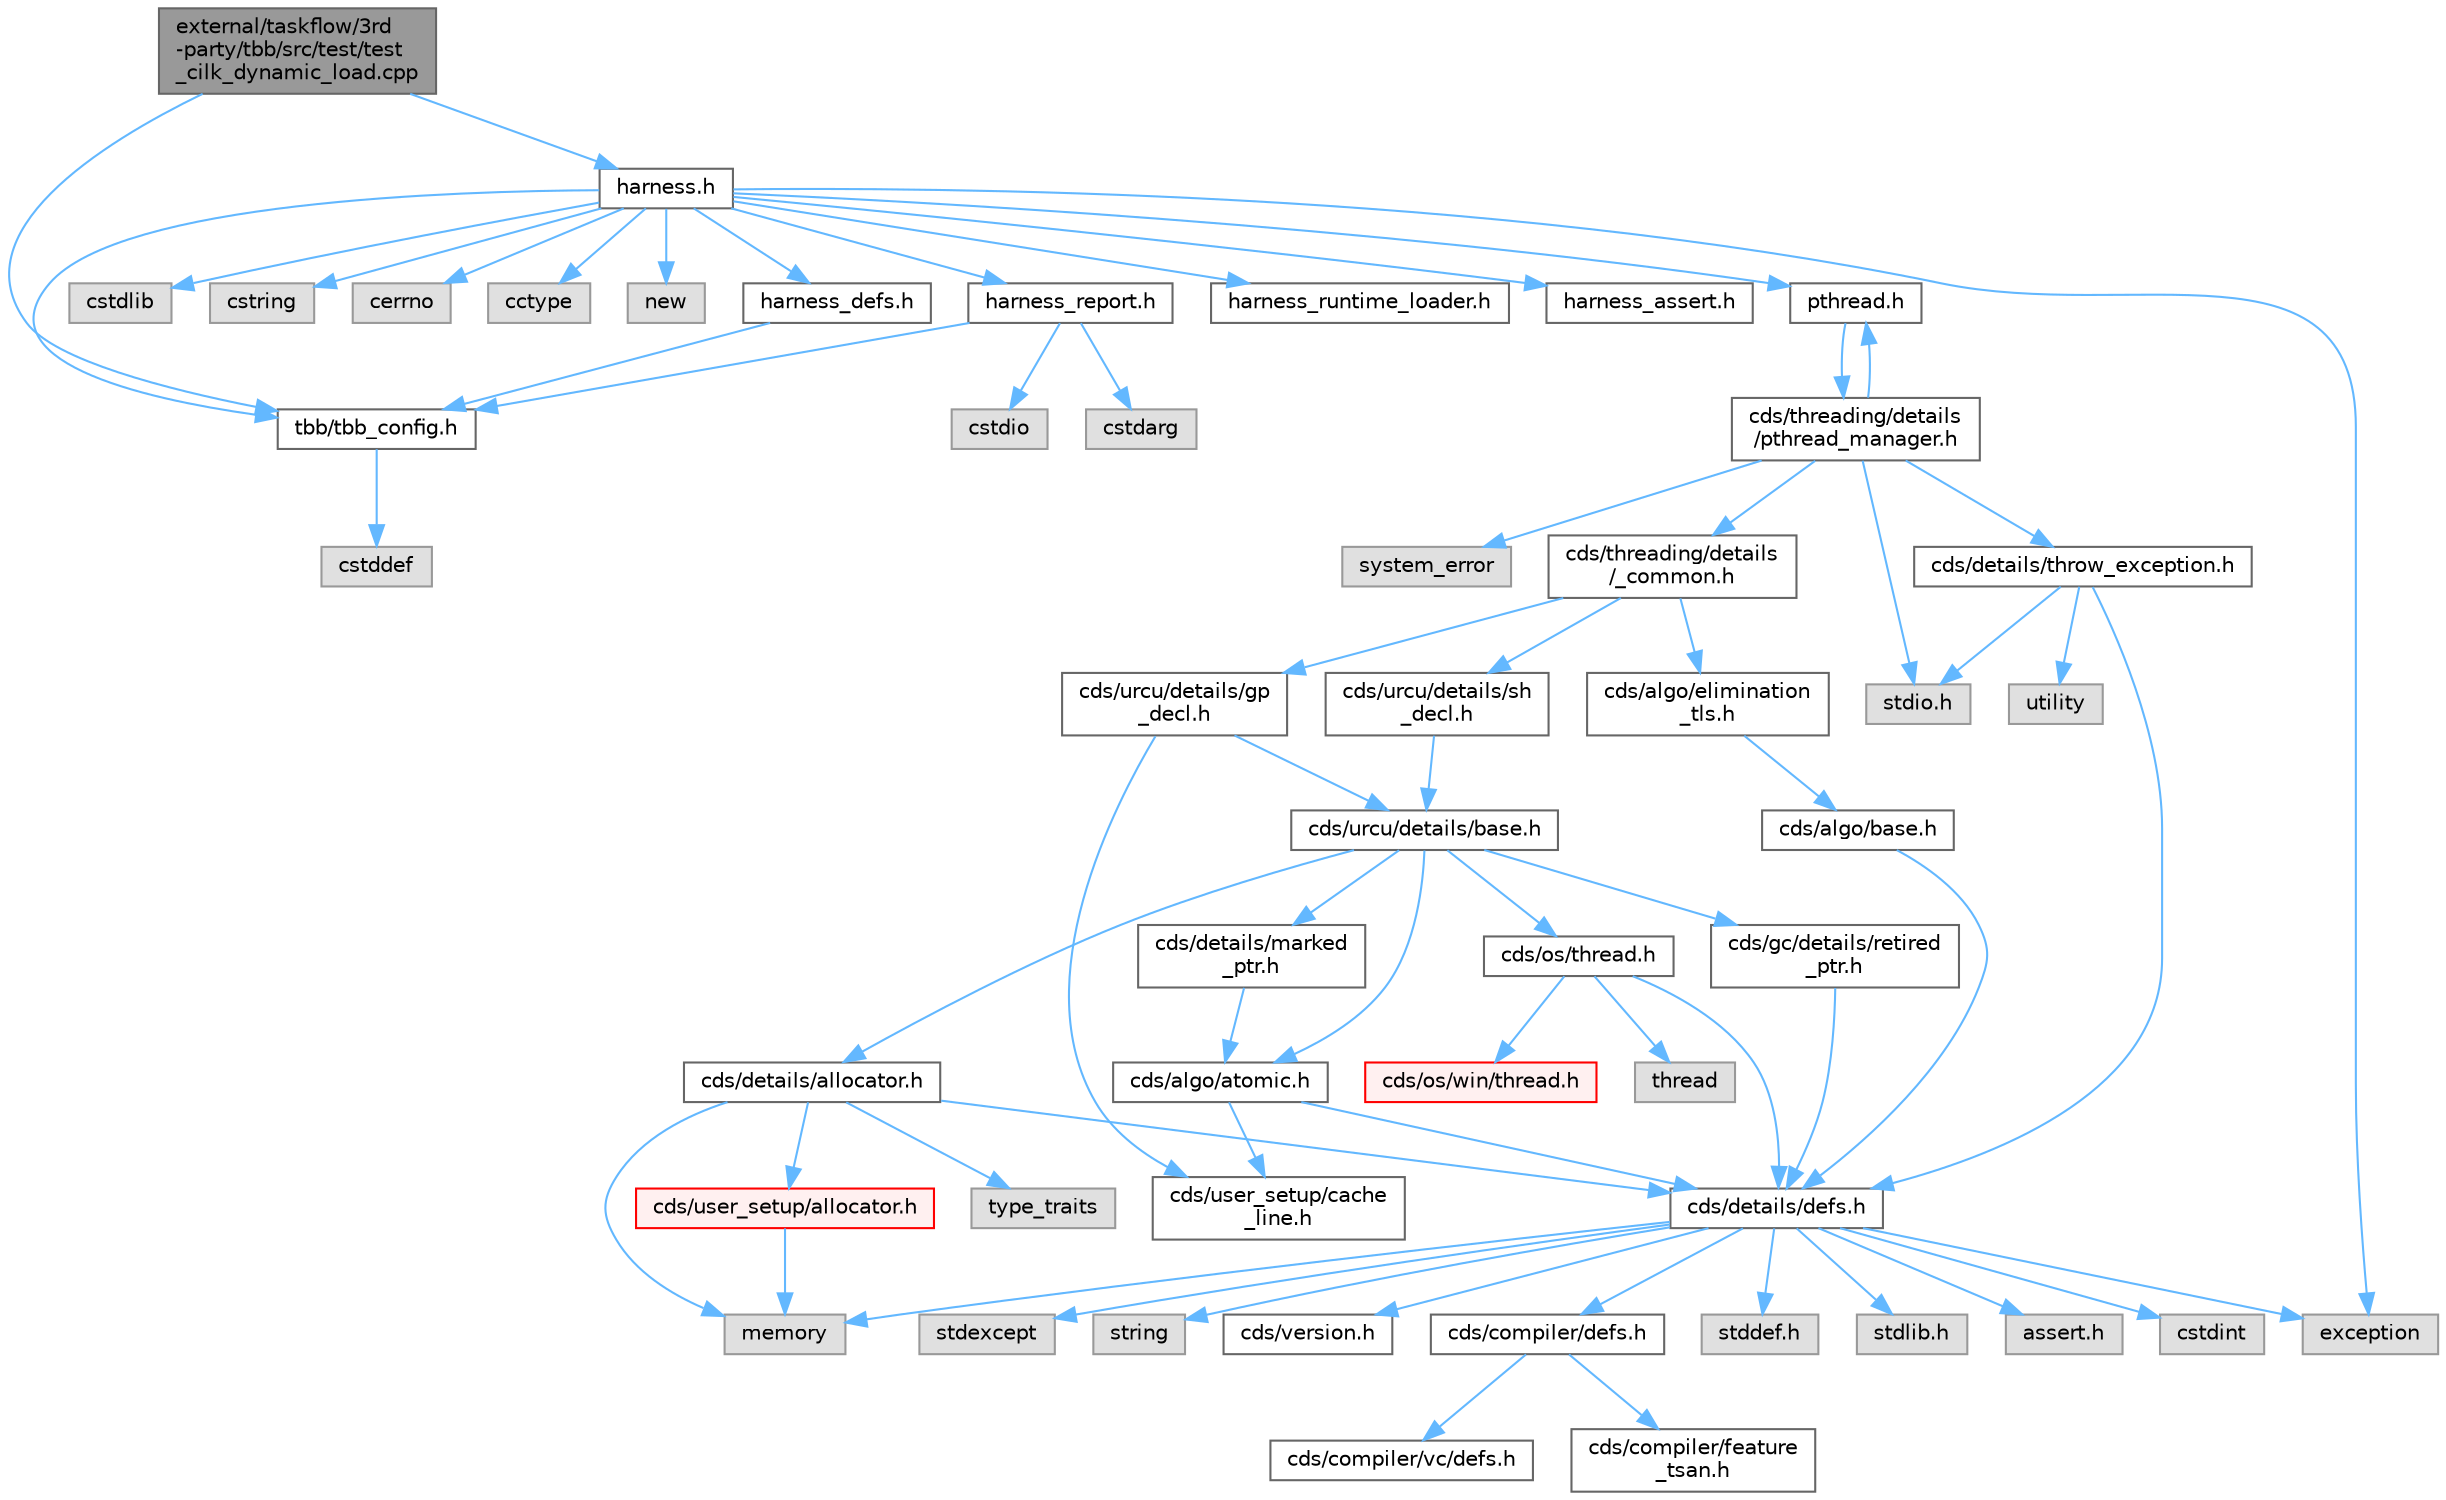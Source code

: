digraph "external/taskflow/3rd-party/tbb/src/test/test_cilk_dynamic_load.cpp"
{
 // LATEX_PDF_SIZE
  bgcolor="transparent";
  edge [fontname=Helvetica,fontsize=10,labelfontname=Helvetica,labelfontsize=10];
  node [fontname=Helvetica,fontsize=10,shape=box,height=0.2,width=0.4];
  Node1 [id="Node000001",label="external/taskflow/3rd\l-party/tbb/src/test/test\l_cilk_dynamic_load.cpp",height=0.2,width=0.4,color="gray40", fillcolor="grey60", style="filled", fontcolor="black",tooltip=" "];
  Node1 -> Node2 [id="edge1_Node000001_Node000002",color="steelblue1",style="solid",tooltip=" "];
  Node2 [id="Node000002",label="tbb/tbb_config.h",height=0.2,width=0.4,color="grey40", fillcolor="white", style="filled",URL="$tbb__config_8h.html",tooltip=" "];
  Node2 -> Node3 [id="edge2_Node000002_Node000003",color="steelblue1",style="solid",tooltip=" "];
  Node3 [id="Node000003",label="cstddef",height=0.2,width=0.4,color="grey60", fillcolor="#E0E0E0", style="filled",tooltip=" "];
  Node1 -> Node4 [id="edge3_Node000001_Node000004",color="steelblue1",style="solid",tooltip=" "];
  Node4 [id="Node000004",label="harness.h",height=0.2,width=0.4,color="grey40", fillcolor="white", style="filled",URL="$harness_8h.html",tooltip=" "];
  Node4 -> Node2 [id="edge4_Node000004_Node000002",color="steelblue1",style="solid",tooltip=" "];
  Node4 -> Node5 [id="edge5_Node000004_Node000005",color="steelblue1",style="solid",tooltip=" "];
  Node5 [id="Node000005",label="harness_defs.h",height=0.2,width=0.4,color="grey40", fillcolor="white", style="filled",URL="$harness__defs_8h.html",tooltip=" "];
  Node5 -> Node2 [id="edge6_Node000005_Node000002",color="steelblue1",style="solid",tooltip=" "];
  Node4 -> Node6 [id="edge7_Node000004_Node000006",color="steelblue1",style="solid",tooltip=" "];
  Node6 [id="Node000006",label="cstdlib",height=0.2,width=0.4,color="grey60", fillcolor="#E0E0E0", style="filled",tooltip=" "];
  Node4 -> Node7 [id="edge8_Node000004_Node000007",color="steelblue1",style="solid",tooltip=" "];
  Node7 [id="Node000007",label="cstring",height=0.2,width=0.4,color="grey60", fillcolor="#E0E0E0", style="filled",tooltip=" "];
  Node4 -> Node8 [id="edge9_Node000004_Node000008",color="steelblue1",style="solid",tooltip=" "];
  Node8 [id="Node000008",label="cerrno",height=0.2,width=0.4,color="grey60", fillcolor="#E0E0E0", style="filled",tooltip=" "];
  Node4 -> Node9 [id="edge10_Node000004_Node000009",color="steelblue1",style="solid",tooltip=" "];
  Node9 [id="Node000009",label="cctype",height=0.2,width=0.4,color="grey60", fillcolor="#E0E0E0", style="filled",tooltip=" "];
  Node4 -> Node10 [id="edge11_Node000004_Node000010",color="steelblue1",style="solid",tooltip=" "];
  Node10 [id="Node000010",label="new",height=0.2,width=0.4,color="grey60", fillcolor="#E0E0E0", style="filled",tooltip=" "];
  Node4 -> Node11 [id="edge12_Node000004_Node000011",color="steelblue1",style="solid",tooltip=" "];
  Node11 [id="Node000011",label="pthread.h",height=0.2,width=0.4,color="grey40", fillcolor="white", style="filled",URL="$pthread_8h.html",tooltip=" "];
  Node11 -> Node12 [id="edge13_Node000011_Node000012",color="steelblue1",style="solid",tooltip=" "];
  Node12 [id="Node000012",label="cds/threading/details\l/pthread_manager.h",height=0.2,width=0.4,color="grey40", fillcolor="white", style="filled",URL="$pthread__manager_8h.html",tooltip=" "];
  Node12 -> Node13 [id="edge14_Node000012_Node000013",color="steelblue1",style="solid",tooltip=" "];
  Node13 [id="Node000013",label="system_error",height=0.2,width=0.4,color="grey60", fillcolor="#E0E0E0", style="filled",tooltip=" "];
  Node12 -> Node14 [id="edge15_Node000012_Node000014",color="steelblue1",style="solid",tooltip=" "];
  Node14 [id="Node000014",label="stdio.h",height=0.2,width=0.4,color="grey60", fillcolor="#E0E0E0", style="filled",tooltip=" "];
  Node12 -> Node11 [id="edge16_Node000012_Node000011",color="steelblue1",style="solid",tooltip=" "];
  Node12 -> Node15 [id="edge17_Node000012_Node000015",color="steelblue1",style="solid",tooltip=" "];
  Node15 [id="Node000015",label="cds/threading/details\l/_common.h",height=0.2,width=0.4,color="grey40", fillcolor="white", style="filled",URL="$__common_8h.html",tooltip=" "];
  Node15 -> Node16 [id="edge18_Node000015_Node000016",color="steelblue1",style="solid",tooltip=" "];
  Node16 [id="Node000016",label="cds/urcu/details/gp\l_decl.h",height=0.2,width=0.4,color="grey40", fillcolor="white", style="filled",URL="$gp__decl_8h.html",tooltip=" "];
  Node16 -> Node17 [id="edge19_Node000016_Node000017",color="steelblue1",style="solid",tooltip=" "];
  Node17 [id="Node000017",label="cds/urcu/details/base.h",height=0.2,width=0.4,color="grey40", fillcolor="white", style="filled",URL="$external_2libcds_2cds_2urcu_2details_2base_8h.html",tooltip=" "];
  Node17 -> Node18 [id="edge20_Node000017_Node000018",color="steelblue1",style="solid",tooltip=" "];
  Node18 [id="Node000018",label="cds/algo/atomic.h",height=0.2,width=0.4,color="grey40", fillcolor="white", style="filled",URL="$external_2libcds_2cds_2algo_2atomic_8h.html",tooltip=" "];
  Node18 -> Node19 [id="edge21_Node000018_Node000019",color="steelblue1",style="solid",tooltip=" "];
  Node19 [id="Node000019",label="cds/details/defs.h",height=0.2,width=0.4,color="grey40", fillcolor="white", style="filled",URL="$details_2defs_8h.html",tooltip=" "];
  Node19 -> Node20 [id="edge22_Node000019_Node000020",color="steelblue1",style="solid",tooltip=" "];
  Node20 [id="Node000020",label="stddef.h",height=0.2,width=0.4,color="grey60", fillcolor="#E0E0E0", style="filled",tooltip=" "];
  Node19 -> Node21 [id="edge23_Node000019_Node000021",color="steelblue1",style="solid",tooltip=" "];
  Node21 [id="Node000021",label="stdlib.h",height=0.2,width=0.4,color="grey60", fillcolor="#E0E0E0", style="filled",tooltip=" "];
  Node19 -> Node22 [id="edge24_Node000019_Node000022",color="steelblue1",style="solid",tooltip=" "];
  Node22 [id="Node000022",label="assert.h",height=0.2,width=0.4,color="grey60", fillcolor="#E0E0E0", style="filled",tooltip=" "];
  Node19 -> Node23 [id="edge25_Node000019_Node000023",color="steelblue1",style="solid",tooltip=" "];
  Node23 [id="Node000023",label="cstdint",height=0.2,width=0.4,color="grey60", fillcolor="#E0E0E0", style="filled",tooltip=" "];
  Node19 -> Node24 [id="edge26_Node000019_Node000024",color="steelblue1",style="solid",tooltip=" "];
  Node24 [id="Node000024",label="exception",height=0.2,width=0.4,color="grey60", fillcolor="#E0E0E0", style="filled",tooltip=" "];
  Node19 -> Node25 [id="edge27_Node000019_Node000025",color="steelblue1",style="solid",tooltip=" "];
  Node25 [id="Node000025",label="stdexcept",height=0.2,width=0.4,color="grey60", fillcolor="#E0E0E0", style="filled",tooltip=" "];
  Node19 -> Node26 [id="edge28_Node000019_Node000026",color="steelblue1",style="solid",tooltip=" "];
  Node26 [id="Node000026",label="string",height=0.2,width=0.4,color="grey60", fillcolor="#E0E0E0", style="filled",tooltip=" "];
  Node19 -> Node27 [id="edge29_Node000019_Node000027",color="steelblue1",style="solid",tooltip=" "];
  Node27 [id="Node000027",label="memory",height=0.2,width=0.4,color="grey60", fillcolor="#E0E0E0", style="filled",tooltip=" "];
  Node19 -> Node28 [id="edge30_Node000019_Node000028",color="steelblue1",style="solid",tooltip=" "];
  Node28 [id="Node000028",label="cds/version.h",height=0.2,width=0.4,color="grey40", fillcolor="white", style="filled",URL="$external_2libcds_2cds_2version_8h.html",tooltip=" "];
  Node19 -> Node29 [id="edge31_Node000019_Node000029",color="steelblue1",style="solid",tooltip=" "];
  Node29 [id="Node000029",label="cds/compiler/defs.h",height=0.2,width=0.4,color="grey40", fillcolor="white", style="filled",URL="$compiler_2defs_8h.html",tooltip=" "];
  Node29 -> Node30 [id="edge32_Node000029_Node000030",color="steelblue1",style="solid",tooltip=" "];
  Node30 [id="Node000030",label="cds/compiler/vc/defs.h",height=0.2,width=0.4,color="grey40", fillcolor="white", style="filled",URL="$compiler_2vc_2defs_8h.html",tooltip=" "];
  Node29 -> Node31 [id="edge33_Node000029_Node000031",color="steelblue1",style="solid",tooltip=" "];
  Node31 [id="Node000031",label="cds/compiler/feature\l_tsan.h",height=0.2,width=0.4,color="grey40", fillcolor="white", style="filled",URL="$feature__tsan_8h.html",tooltip=" "];
  Node18 -> Node32 [id="edge34_Node000018_Node000032",color="steelblue1",style="solid",tooltip=" "];
  Node32 [id="Node000032",label="cds/user_setup/cache\l_line.h",height=0.2,width=0.4,color="grey40", fillcolor="white", style="filled",URL="$cache__line_8h.html",tooltip="Cache-line size definition"];
  Node17 -> Node33 [id="edge35_Node000017_Node000033",color="steelblue1",style="solid",tooltip=" "];
  Node33 [id="Node000033",label="cds/gc/details/retired\l_ptr.h",height=0.2,width=0.4,color="grey40", fillcolor="white", style="filled",URL="$retired__ptr_8h.html",tooltip=" "];
  Node33 -> Node19 [id="edge36_Node000033_Node000019",color="steelblue1",style="solid",tooltip=" "];
  Node17 -> Node34 [id="edge37_Node000017_Node000034",color="steelblue1",style="solid",tooltip=" "];
  Node34 [id="Node000034",label="cds/details/allocator.h",height=0.2,width=0.4,color="grey40", fillcolor="white", style="filled",URL="$external_2libcds_2cds_2details_2allocator_8h.html",tooltip=" "];
  Node34 -> Node35 [id="edge38_Node000034_Node000035",color="steelblue1",style="solid",tooltip=" "];
  Node35 [id="Node000035",label="type_traits",height=0.2,width=0.4,color="grey60", fillcolor="#E0E0E0", style="filled",tooltip=" "];
  Node34 -> Node27 [id="edge39_Node000034_Node000027",color="steelblue1",style="solid",tooltip=" "];
  Node34 -> Node19 [id="edge40_Node000034_Node000019",color="steelblue1",style="solid",tooltip=" "];
  Node34 -> Node36 [id="edge41_Node000034_Node000036",color="steelblue1",style="solid",tooltip=" "];
  Node36 [id="Node000036",label="cds/user_setup/allocator.h",height=0.2,width=0.4,color="red", fillcolor="#FFF0F0", style="filled",URL="$external_2libcds_2cds_2user__setup_2allocator_8h.html",tooltip="Default implementation of allocator classes."];
  Node36 -> Node27 [id="edge42_Node000036_Node000027",color="steelblue1",style="solid",tooltip=" "];
  Node17 -> Node50 [id="edge43_Node000017_Node000050",color="steelblue1",style="solid",tooltip=" "];
  Node50 [id="Node000050",label="cds/os/thread.h",height=0.2,width=0.4,color="grey40", fillcolor="white", style="filled",URL="$cds_2os_2thread_8h.html",tooltip=" "];
  Node50 -> Node46 [id="edge44_Node000050_Node000046",color="steelblue1",style="solid",tooltip=" "];
  Node46 [id="Node000046",label="thread",height=0.2,width=0.4,color="grey60", fillcolor="#E0E0E0", style="filled",tooltip=" "];
  Node50 -> Node19 [id="edge45_Node000050_Node000019",color="steelblue1",style="solid",tooltip=" "];
  Node50 -> Node51 [id="edge46_Node000050_Node000051",color="steelblue1",style="solid",tooltip=" "];
  Node51 [id="Node000051",label="cds/os/win/thread.h",height=0.2,width=0.4,color="red", fillcolor="#FFF0F0", style="filled",URL="$cds_2os_2win_2thread_8h.html",tooltip=" "];
  Node17 -> Node53 [id="edge47_Node000017_Node000053",color="steelblue1",style="solid",tooltip=" "];
  Node53 [id="Node000053",label="cds/details/marked\l_ptr.h",height=0.2,width=0.4,color="grey40", fillcolor="white", style="filled",URL="$marked__ptr_8h.html",tooltip=" "];
  Node53 -> Node18 [id="edge48_Node000053_Node000018",color="steelblue1",style="solid",tooltip=" "];
  Node16 -> Node32 [id="edge49_Node000016_Node000032",color="steelblue1",style="solid",tooltip=" "];
  Node15 -> Node54 [id="edge50_Node000015_Node000054",color="steelblue1",style="solid",tooltip=" "];
  Node54 [id="Node000054",label="cds/urcu/details/sh\l_decl.h",height=0.2,width=0.4,color="grey40", fillcolor="white", style="filled",URL="$sh__decl_8h.html",tooltip=" "];
  Node54 -> Node17 [id="edge51_Node000054_Node000017",color="steelblue1",style="solid",tooltip=" "];
  Node15 -> Node55 [id="edge52_Node000015_Node000055",color="steelblue1",style="solid",tooltip=" "];
  Node55 [id="Node000055",label="cds/algo/elimination\l_tls.h",height=0.2,width=0.4,color="grey40", fillcolor="white", style="filled",URL="$elimination__tls_8h.html",tooltip=" "];
  Node55 -> Node56 [id="edge53_Node000055_Node000056",color="steelblue1",style="solid",tooltip=" "];
  Node56 [id="Node000056",label="cds/algo/base.h",height=0.2,width=0.4,color="grey40", fillcolor="white", style="filled",URL="$external_2libcds_2cds_2algo_2base_8h.html",tooltip=" "];
  Node56 -> Node19 [id="edge54_Node000056_Node000019",color="steelblue1",style="solid",tooltip=" "];
  Node12 -> Node48 [id="edge55_Node000012_Node000048",color="steelblue1",style="solid",tooltip=" "];
  Node48 [id="Node000048",label="cds/details/throw_exception.h",height=0.2,width=0.4,color="grey40", fillcolor="white", style="filled",URL="$throw__exception_8h.html",tooltip=" "];
  Node48 -> Node19 [id="edge56_Node000048_Node000019",color="steelblue1",style="solid",tooltip=" "];
  Node48 -> Node14 [id="edge57_Node000048_Node000014",color="steelblue1",style="solid",tooltip=" "];
  Node48 -> Node49 [id="edge58_Node000048_Node000049",color="steelblue1",style="solid",tooltip=" "];
  Node49 [id="Node000049",label="utility",height=0.2,width=0.4,color="grey60", fillcolor="#E0E0E0", style="filled",tooltip=" "];
  Node4 -> Node57 [id="edge59_Node000004_Node000057",color="steelblue1",style="solid",tooltip=" "];
  Node57 [id="Node000057",label="harness_runtime_loader.h",height=0.2,width=0.4,color="grey40", fillcolor="white", style="filled",URL="$harness__runtime__loader_8h.html",tooltip=" "];
  Node4 -> Node58 [id="edge60_Node000004_Node000058",color="steelblue1",style="solid",tooltip=" "];
  Node58 [id="Node000058",label="harness_report.h",height=0.2,width=0.4,color="grey40", fillcolor="white", style="filled",URL="$harness__report_8h.html",tooltip=" "];
  Node58 -> Node59 [id="edge61_Node000058_Node000059",color="steelblue1",style="solid",tooltip=" "];
  Node59 [id="Node000059",label="cstdio",height=0.2,width=0.4,color="grey60", fillcolor="#E0E0E0", style="filled",tooltip=" "];
  Node58 -> Node60 [id="edge62_Node000058_Node000060",color="steelblue1",style="solid",tooltip=" "];
  Node60 [id="Node000060",label="cstdarg",height=0.2,width=0.4,color="grey60", fillcolor="#E0E0E0", style="filled",tooltip=" "];
  Node58 -> Node2 [id="edge63_Node000058_Node000002",color="steelblue1",style="solid",tooltip=" "];
  Node4 -> Node24 [id="edge64_Node000004_Node000024",color="steelblue1",style="solid",tooltip=" "];
  Node4 -> Node61 [id="edge65_Node000004_Node000061",color="steelblue1",style="solid",tooltip=" "];
  Node61 [id="Node000061",label="harness_assert.h",height=0.2,width=0.4,color="grey40", fillcolor="white", style="filled",URL="$harness__assert_8h.html",tooltip=" "];
}
